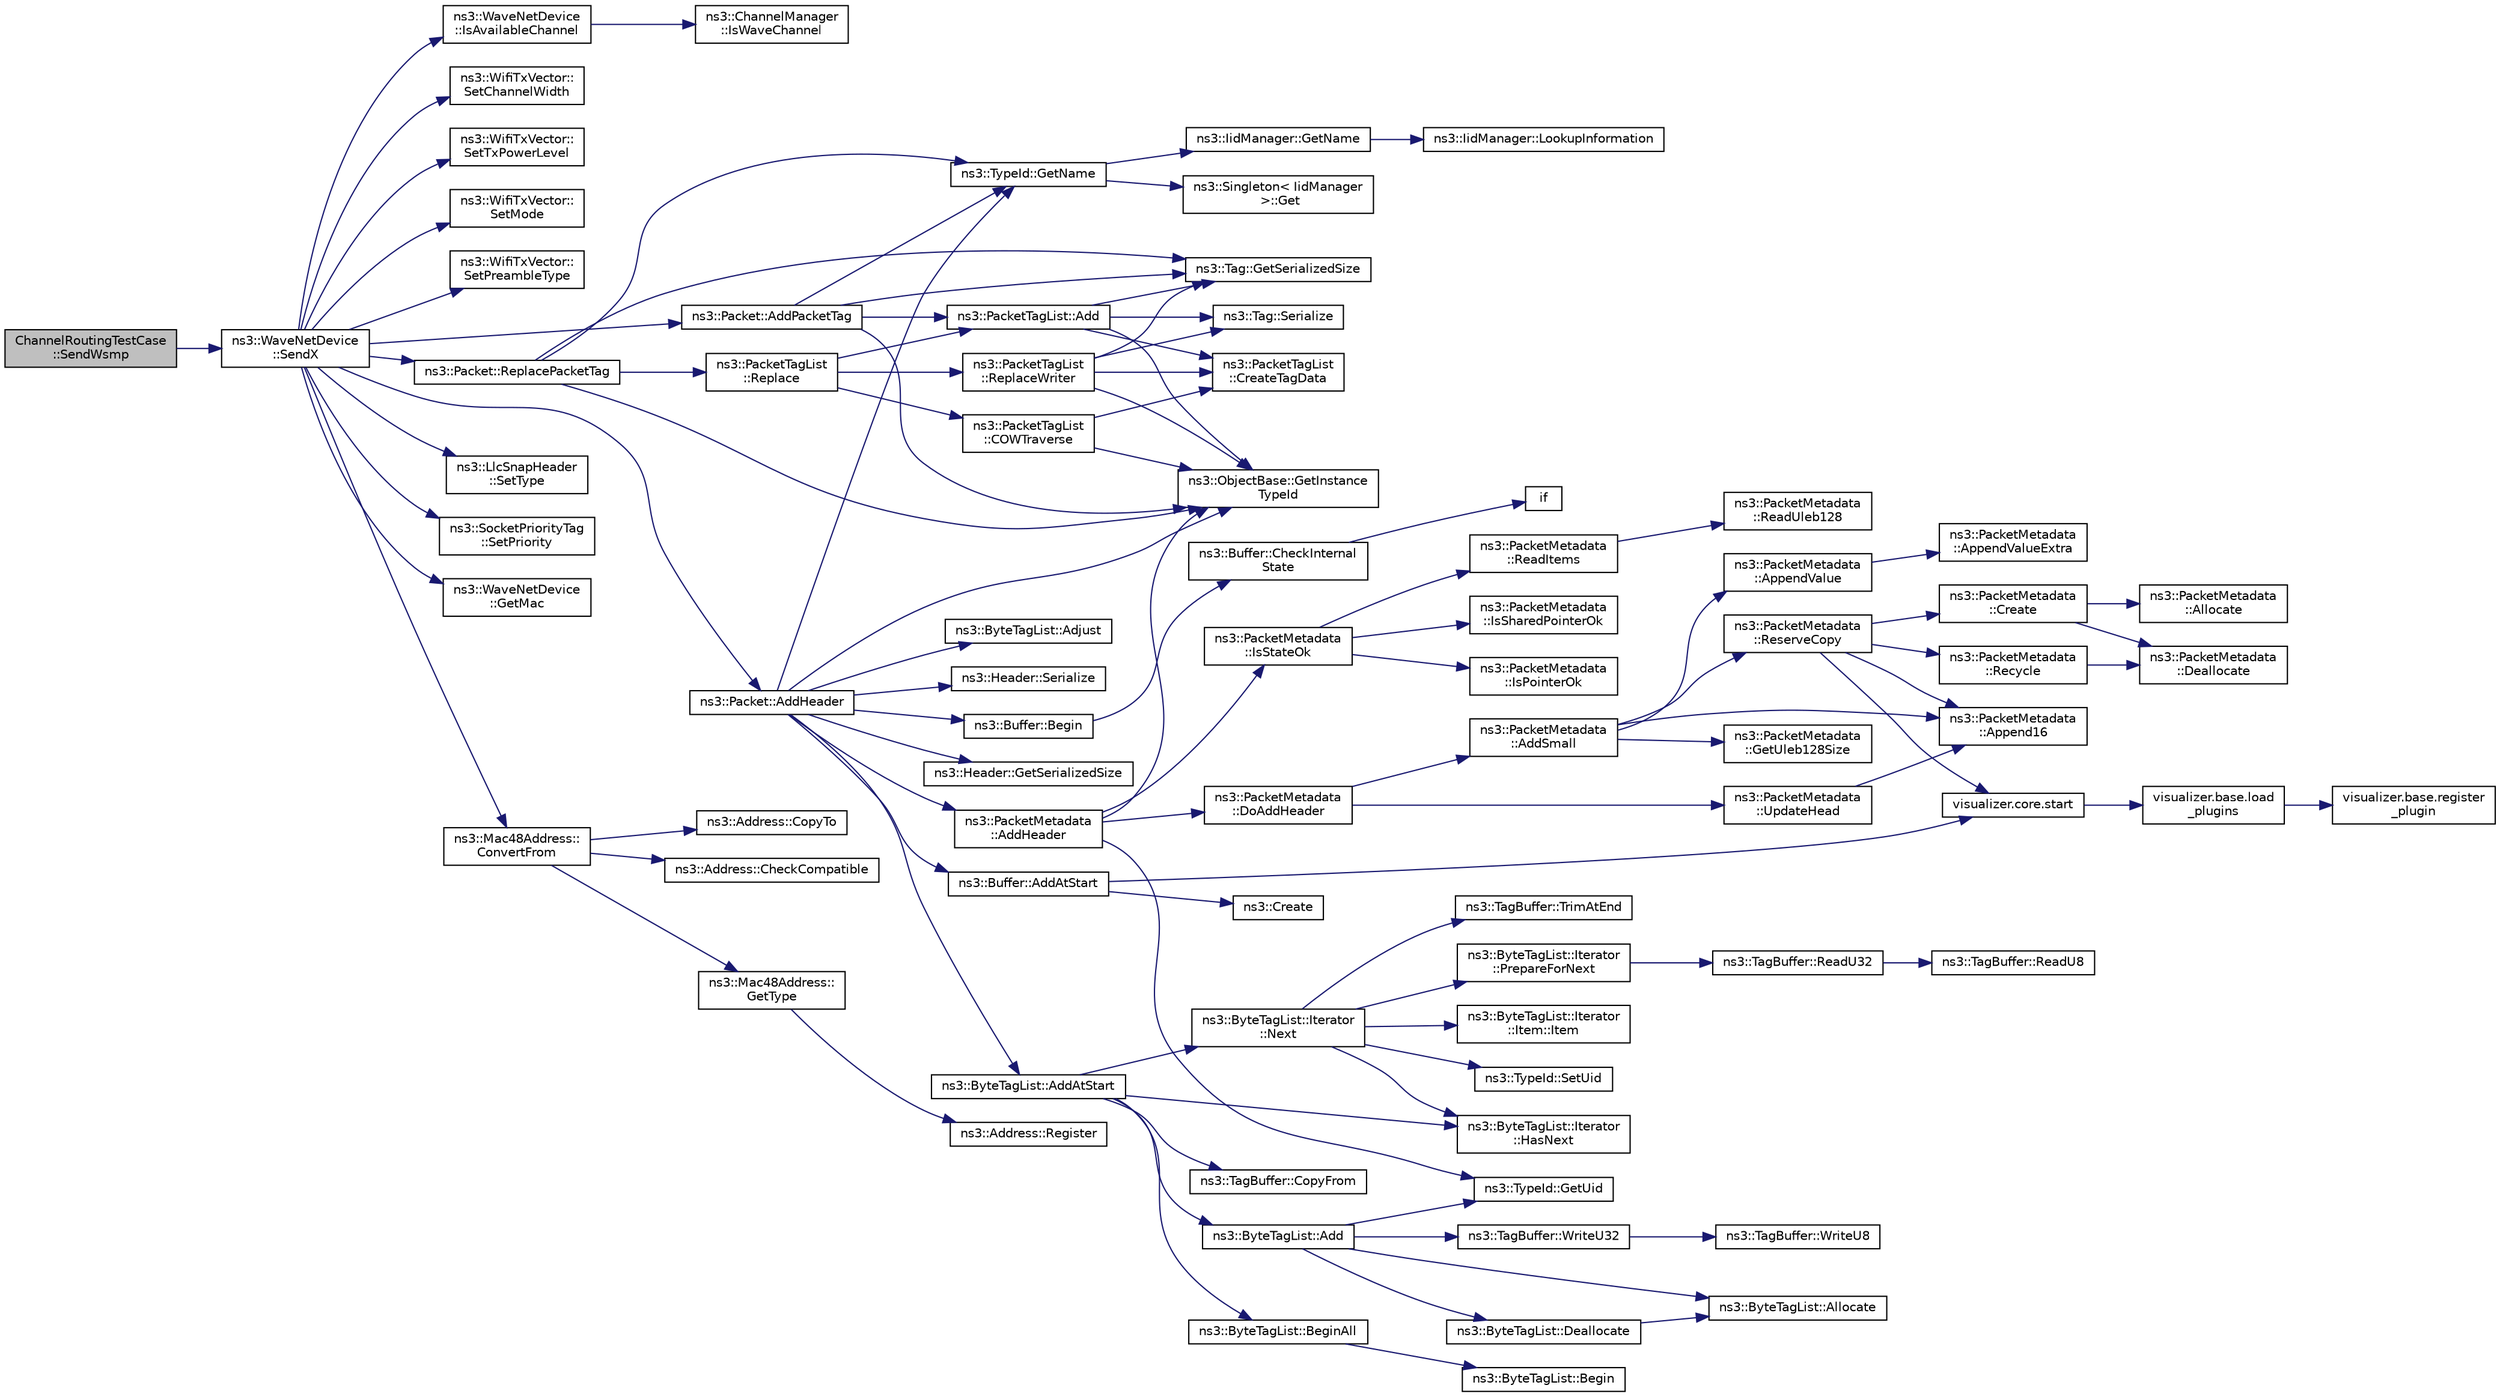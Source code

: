 digraph "ChannelRoutingTestCase::SendWsmp"
{
  edge [fontname="Helvetica",fontsize="10",labelfontname="Helvetica",labelfontsize="10"];
  node [fontname="Helvetica",fontsize="10",shape=record];
  rankdir="LR";
  Node1 [label="ChannelRoutingTestCase\l::SendWsmp",height=0.2,width=0.4,color="black", fillcolor="grey75", style="filled", fontcolor="black"];
  Node1 -> Node2 [color="midnightblue",fontsize="10",style="solid"];
  Node2 [label="ns3::WaveNetDevice\l::SendX",height=0.2,width=0.4,color="black", fillcolor="white", style="filled",URL="$d4/d1c/classns3_1_1WaveNetDevice.html#a99ec2b781006c6011a9667e064843b38"];
  Node2 -> Node3 [color="midnightblue",fontsize="10",style="solid"];
  Node3 [label="ns3::WaveNetDevice\l::IsAvailableChannel",height=0.2,width=0.4,color="black", fillcolor="white", style="filled",URL="$d4/d1c/classns3_1_1WaveNetDevice.html#a56b63f50ec806a4a50397aa8ac4d6231"];
  Node3 -> Node4 [color="midnightblue",fontsize="10",style="solid"];
  Node4 [label="ns3::ChannelManager\l::IsWaveChannel",height=0.2,width=0.4,color="black", fillcolor="white", style="filled",URL="$df/d17/classns3_1_1ChannelManager.html#ae06978b638275c7a37ba6505e2104f92"];
  Node2 -> Node5 [color="midnightblue",fontsize="10",style="solid"];
  Node5 [label="ns3::WifiTxVector::\lSetChannelWidth",height=0.2,width=0.4,color="black", fillcolor="white", style="filled",URL="$d0/d58/classns3_1_1WifiTxVector.html#a0af265bb9df36ba4012847160a23741d"];
  Node2 -> Node6 [color="midnightblue",fontsize="10",style="solid"];
  Node6 [label="ns3::WifiTxVector::\lSetTxPowerLevel",height=0.2,width=0.4,color="black", fillcolor="white", style="filled",URL="$d0/d58/classns3_1_1WifiTxVector.html#a25743cd89a5cb95ec22a9e584fa044f3"];
  Node2 -> Node7 [color="midnightblue",fontsize="10",style="solid"];
  Node7 [label="ns3::WifiTxVector::\lSetMode",height=0.2,width=0.4,color="black", fillcolor="white", style="filled",URL="$d0/d58/classns3_1_1WifiTxVector.html#af39f17fec348c22f8c963bcb6bb5fc53"];
  Node2 -> Node8 [color="midnightblue",fontsize="10",style="solid"];
  Node8 [label="ns3::WifiTxVector::\lSetPreambleType",height=0.2,width=0.4,color="black", fillcolor="white", style="filled",URL="$d0/d58/classns3_1_1WifiTxVector.html#afa5117513e1a7bfa717c3d7556192525"];
  Node2 -> Node9 [color="midnightblue",fontsize="10",style="solid"];
  Node9 [label="ns3::Packet::AddPacketTag",height=0.2,width=0.4,color="black", fillcolor="white", style="filled",URL="$dd/d7a/classns3_1_1Packet.html#a7400b8655852f5271c5957250d0141af",tooltip="Add a packet tag. "];
  Node9 -> Node10 [color="midnightblue",fontsize="10",style="solid"];
  Node10 [label="ns3::ObjectBase::GetInstance\lTypeId",height=0.2,width=0.4,color="black", fillcolor="white", style="filled",URL="$d2/dac/classns3_1_1ObjectBase.html#abe5b43a6f5b99a92a4c3122db31f06fb"];
  Node9 -> Node11 [color="midnightblue",fontsize="10",style="solid"];
  Node11 [label="ns3::TypeId::GetName",height=0.2,width=0.4,color="black", fillcolor="white", style="filled",URL="$d6/d11/classns3_1_1TypeId.html#aa3c41c79ae428b3cb396a9c6bb3ef314"];
  Node11 -> Node12 [color="midnightblue",fontsize="10",style="solid"];
  Node12 [label="ns3::Singleton\< IidManager\l \>::Get",height=0.2,width=0.4,color="black", fillcolor="white", style="filled",URL="$d8/d77/classns3_1_1Singleton.html#a80a2cd3c25a27ea72add7a9f7a141ffa"];
  Node11 -> Node13 [color="midnightblue",fontsize="10",style="solid"];
  Node13 [label="ns3::IidManager::GetName",height=0.2,width=0.4,color="black", fillcolor="white", style="filled",URL="$d4/d1c/classns3_1_1IidManager.html#a5d68d0f0f44594dcdec239dbdb5bf53c"];
  Node13 -> Node14 [color="midnightblue",fontsize="10",style="solid"];
  Node14 [label="ns3::IidManager::LookupInformation",height=0.2,width=0.4,color="black", fillcolor="white", style="filled",URL="$d4/d1c/classns3_1_1IidManager.html#a6b1f4ba2815dba27a377e8a8db2384cf"];
  Node9 -> Node15 [color="midnightblue",fontsize="10",style="solid"];
  Node15 [label="ns3::Tag::GetSerializedSize",height=0.2,width=0.4,color="black", fillcolor="white", style="filled",URL="$d0/d79/classns3_1_1Tag.html#a01c8efdea943fd8cce2ef5d4d67eefa6"];
  Node9 -> Node16 [color="midnightblue",fontsize="10",style="solid"];
  Node16 [label="ns3::PacketTagList::Add",height=0.2,width=0.4,color="black", fillcolor="white", style="filled",URL="$dd/d19/classns3_1_1PacketTagList.html#a37f008b6f336f3ac6232d558b93e8a6e"];
  Node16 -> Node10 [color="midnightblue",fontsize="10",style="solid"];
  Node16 -> Node17 [color="midnightblue",fontsize="10",style="solid"];
  Node17 [label="ns3::PacketTagList\l::CreateTagData",height=0.2,width=0.4,color="black", fillcolor="white", style="filled",URL="$dd/d19/classns3_1_1PacketTagList.html#abfab9cfb3a21336e2f7962cc51fcff94"];
  Node16 -> Node15 [color="midnightblue",fontsize="10",style="solid"];
  Node16 -> Node18 [color="midnightblue",fontsize="10",style="solid"];
  Node18 [label="ns3::Tag::Serialize",height=0.2,width=0.4,color="black", fillcolor="white", style="filled",URL="$d0/d79/classns3_1_1Tag.html#ac9aa7c4f923da5d2c82de94690101dc3"];
  Node2 -> Node19 [color="midnightblue",fontsize="10",style="solid"];
  Node19 [label="ns3::LlcSnapHeader\l::SetType",height=0.2,width=0.4,color="black", fillcolor="white", style="filled",URL="$de/d5e/classns3_1_1LlcSnapHeader.html#ad11362908897df050361a0c70ce454fc",tooltip="Set the Ethertype. "];
  Node2 -> Node20 [color="midnightblue",fontsize="10",style="solid"];
  Node20 [label="ns3::Packet::AddHeader",height=0.2,width=0.4,color="black", fillcolor="white", style="filled",URL="$dd/d7a/classns3_1_1Packet.html#a465108c595a0bc592095cbcab1832ed8",tooltip="Add header to this packet. "];
  Node20 -> Node21 [color="midnightblue",fontsize="10",style="solid"];
  Node21 [label="ns3::Header::GetSerializedSize",height=0.2,width=0.4,color="black", fillcolor="white", style="filled",URL="$d6/dae/classns3_1_1Header.html#a6ef0497eabc1b1fb0ad42738eb73f934"];
  Node20 -> Node10 [color="midnightblue",fontsize="10",style="solid"];
  Node20 -> Node11 [color="midnightblue",fontsize="10",style="solid"];
  Node20 -> Node22 [color="midnightblue",fontsize="10",style="solid"];
  Node22 [label="ns3::Buffer::AddAtStart",height=0.2,width=0.4,color="black", fillcolor="white", style="filled",URL="$da/d85/classns3_1_1Buffer.html#a8abd8164c3671d3dadc98fc66fade7b1"];
  Node22 -> Node23 [color="midnightblue",fontsize="10",style="solid"];
  Node23 [label="visualizer.core.start",height=0.2,width=0.4,color="black", fillcolor="white", style="filled",URL="$df/d6c/namespacevisualizer_1_1core.html#a2a35e5d8a34af358b508dac8635754e0"];
  Node23 -> Node24 [color="midnightblue",fontsize="10",style="solid"];
  Node24 [label="visualizer.base.load\l_plugins",height=0.2,width=0.4,color="black", fillcolor="white", style="filled",URL="$d4/d39/namespacevisualizer_1_1base.html#ad171497a5ff1afe0a73bedaebf35448f"];
  Node24 -> Node25 [color="midnightblue",fontsize="10",style="solid"];
  Node25 [label="visualizer.base.register\l_plugin",height=0.2,width=0.4,color="black", fillcolor="white", style="filled",URL="$d4/d39/namespacevisualizer_1_1base.html#a6b0ffcff1e17ec4027496f50177e5b9e"];
  Node22 -> Node26 [color="midnightblue",fontsize="10",style="solid"];
  Node26 [label="ns3::Create",height=0.2,width=0.4,color="black", fillcolor="white", style="filled",URL="$d2/df2/group__ptr.html#ga0406dd2d929ceac05ce39d4579fa3e4b"];
  Node20 -> Node27 [color="midnightblue",fontsize="10",style="solid"];
  Node27 [label="ns3::ByteTagList::Adjust",height=0.2,width=0.4,color="black", fillcolor="white", style="filled",URL="$dd/d64/classns3_1_1ByteTagList.html#a1fec06d7e6daaf8039cf2a148e4090f2"];
  Node20 -> Node28 [color="midnightblue",fontsize="10",style="solid"];
  Node28 [label="ns3::ByteTagList::AddAtStart",height=0.2,width=0.4,color="black", fillcolor="white", style="filled",URL="$dd/d64/classns3_1_1ByteTagList.html#acb4563fbe4299c55af41ba7a166b71d5"];
  Node28 -> Node29 [color="midnightblue",fontsize="10",style="solid"];
  Node29 [label="ns3::ByteTagList::BeginAll",height=0.2,width=0.4,color="black", fillcolor="white", style="filled",URL="$dd/d64/classns3_1_1ByteTagList.html#ac4f33846ef6a84a64ede38b2de1564ba",tooltip="Returns an iterator pointing to the very first tag in this list. "];
  Node29 -> Node30 [color="midnightblue",fontsize="10",style="solid"];
  Node30 [label="ns3::ByteTagList::Begin",height=0.2,width=0.4,color="black", fillcolor="white", style="filled",URL="$dd/d64/classns3_1_1ByteTagList.html#acee7b77907ef44826712a630443493e7"];
  Node28 -> Node31 [color="midnightblue",fontsize="10",style="solid"];
  Node31 [label="ns3::ByteTagList::Iterator\l::HasNext",height=0.2,width=0.4,color="black", fillcolor="white", style="filled",URL="$de/dc7/classns3_1_1ByteTagList_1_1Iterator.html#aa1c5eb37f289d0eef8dfaf687498eaec",tooltip="Used to determine if the iterator is at the end of the byteTagList. "];
  Node28 -> Node32 [color="midnightblue",fontsize="10",style="solid"];
  Node32 [label="ns3::ByteTagList::Iterator\l::Next",height=0.2,width=0.4,color="black", fillcolor="white", style="filled",URL="$de/dc7/classns3_1_1ByteTagList_1_1Iterator.html#af521864d800baab1d9c5262f59ce4433",tooltip="Returns the next Item from the ByteTagList. "];
  Node32 -> Node31 [color="midnightblue",fontsize="10",style="solid"];
  Node32 -> Node33 [color="midnightblue",fontsize="10",style="solid"];
  Node33 [label="ns3::ByteTagList::Iterator\l::Item::Item",height=0.2,width=0.4,color="black", fillcolor="white", style="filled",URL="$d5/da6/structns3_1_1ByteTagList_1_1Iterator_1_1Item.html#acbefc31279faa7437e5ee3c88a16d925",tooltip="constructs an item with the given TagBuffer "];
  Node32 -> Node34 [color="midnightblue",fontsize="10",style="solid"];
  Node34 [label="ns3::TypeId::SetUid",height=0.2,width=0.4,color="black", fillcolor="white", style="filled",URL="$d6/d11/classns3_1_1TypeId.html#a85ebe2aebd1cbf13dea9d731e3081481"];
  Node32 -> Node35 [color="midnightblue",fontsize="10",style="solid"];
  Node35 [label="ns3::TagBuffer::TrimAtEnd",height=0.2,width=0.4,color="black", fillcolor="white", style="filled",URL="$d6/ded/classns3_1_1TagBuffer.html#a163314c17e95305cecd202eb0496affa",tooltip="Trim some space from the end. "];
  Node32 -> Node36 [color="midnightblue",fontsize="10",style="solid"];
  Node36 [label="ns3::ByteTagList::Iterator\l::PrepareForNext",height=0.2,width=0.4,color="black", fillcolor="white", style="filled",URL="$de/dc7/classns3_1_1ByteTagList_1_1Iterator.html#afeebeb2923b6d7d908b0868d9e4750e5",tooltip="Prepare the iterator for the next tag. "];
  Node36 -> Node37 [color="midnightblue",fontsize="10",style="solid"];
  Node37 [label="ns3::TagBuffer::ReadU32",height=0.2,width=0.4,color="black", fillcolor="white", style="filled",URL="$d6/ded/classns3_1_1TagBuffer.html#a6b1c1414efc7cf8ea6a3f682c3e27663"];
  Node37 -> Node38 [color="midnightblue",fontsize="10",style="solid"];
  Node38 [label="ns3::TagBuffer::ReadU8",height=0.2,width=0.4,color="black", fillcolor="white", style="filled",URL="$d6/ded/classns3_1_1TagBuffer.html#af424ec7219aed6d9d31d414bf89ae5bd"];
  Node28 -> Node39 [color="midnightblue",fontsize="10",style="solid"];
  Node39 [label="ns3::ByteTagList::Add",height=0.2,width=0.4,color="black", fillcolor="white", style="filled",URL="$dd/d64/classns3_1_1ByteTagList.html#ac970192e923afc561a304d17af4b8a52"];
  Node39 -> Node40 [color="midnightblue",fontsize="10",style="solid"];
  Node40 [label="ns3::ByteTagList::Allocate",height=0.2,width=0.4,color="black", fillcolor="white", style="filled",URL="$dd/d64/classns3_1_1ByteTagList.html#a6a23e438aeb894ea188a0ada84437073",tooltip="Allocate the memory for the ByteTagListData. "];
  Node39 -> Node41 [color="midnightblue",fontsize="10",style="solid"];
  Node41 [label="ns3::ByteTagList::Deallocate",height=0.2,width=0.4,color="black", fillcolor="white", style="filled",URL="$dd/d64/classns3_1_1ByteTagList.html#aebe6943177a3ce90f7fa16188e67f650",tooltip="Deallocates a ByteTagListData. "];
  Node41 -> Node40 [color="midnightblue",fontsize="10",style="solid"];
  Node39 -> Node42 [color="midnightblue",fontsize="10",style="solid"];
  Node42 [label="ns3::TagBuffer::WriteU32",height=0.2,width=0.4,color="black", fillcolor="white", style="filled",URL="$d6/ded/classns3_1_1TagBuffer.html#abbb5049f106100a61e38db498132121d"];
  Node42 -> Node43 [color="midnightblue",fontsize="10",style="solid"];
  Node43 [label="ns3::TagBuffer::WriteU8",height=0.2,width=0.4,color="black", fillcolor="white", style="filled",URL="$d6/ded/classns3_1_1TagBuffer.html#a75098eafbb40382166603f99d1149c0b"];
  Node39 -> Node44 [color="midnightblue",fontsize="10",style="solid"];
  Node44 [label="ns3::TypeId::GetUid",height=0.2,width=0.4,color="black", fillcolor="white", style="filled",URL="$d6/d11/classns3_1_1TypeId.html#acd3e41de6340d06299f4fd63e2ed8da0"];
  Node28 -> Node45 [color="midnightblue",fontsize="10",style="solid"];
  Node45 [label="ns3::TagBuffer::CopyFrom",height=0.2,width=0.4,color="black", fillcolor="white", style="filled",URL="$d6/ded/classns3_1_1TagBuffer.html#afe07a9e117449ff5b5d5857291671349",tooltip="Copy the nternal structure of another TagBuffer. "];
  Node20 -> Node46 [color="midnightblue",fontsize="10",style="solid"];
  Node46 [label="ns3::Header::Serialize",height=0.2,width=0.4,color="black", fillcolor="white", style="filled",URL="$d6/dae/classns3_1_1Header.html#afb61f1aac69ff8349a6bfe521fab5404"];
  Node20 -> Node47 [color="midnightblue",fontsize="10",style="solid"];
  Node47 [label="ns3::Buffer::Begin",height=0.2,width=0.4,color="black", fillcolor="white", style="filled",URL="$da/d85/classns3_1_1Buffer.html#a893d4bf50df13e730b6cd0fda91b967f"];
  Node47 -> Node48 [color="midnightblue",fontsize="10",style="solid"];
  Node48 [label="ns3::Buffer::CheckInternal\lState",height=0.2,width=0.4,color="black", fillcolor="white", style="filled",URL="$da/d85/classns3_1_1Buffer.html#a6202ce7f1ecc1fc7a14cc13017375d14",tooltip="Checks the internal buffer structures consistency. "];
  Node48 -> Node49 [color="midnightblue",fontsize="10",style="solid"];
  Node49 [label="if",height=0.2,width=0.4,color="black", fillcolor="white", style="filled",URL="$d8/d0e/loss__ITU1238_8m.html#a419d895abe1313c35fa353c93802647e"];
  Node20 -> Node50 [color="midnightblue",fontsize="10",style="solid"];
  Node50 [label="ns3::PacketMetadata\l::AddHeader",height=0.2,width=0.4,color="black", fillcolor="white", style="filled",URL="$d1/db1/classns3_1_1PacketMetadata.html#abdce736c4c5f647242f0808c0d2f9249",tooltip="Add an header. "];
  Node50 -> Node51 [color="midnightblue",fontsize="10",style="solid"];
  Node51 [label="ns3::PacketMetadata\l::IsStateOk",height=0.2,width=0.4,color="black", fillcolor="white", style="filled",URL="$d1/db1/classns3_1_1PacketMetadata.html#a208d3163e28704438cdd4d30318e489c",tooltip="Check if the metadata state is ok. "];
  Node51 -> Node52 [color="midnightblue",fontsize="10",style="solid"];
  Node52 [label="ns3::PacketMetadata\l::IsPointerOk",height=0.2,width=0.4,color="black", fillcolor="white", style="filled",URL="$d1/db1/classns3_1_1PacketMetadata.html#acf15fba7d020ebd77591619b5ad273c5",tooltip="Check if the position is valid. "];
  Node51 -> Node53 [color="midnightblue",fontsize="10",style="solid"];
  Node53 [label="ns3::PacketMetadata\l::ReadItems",height=0.2,width=0.4,color="black", fillcolor="white", style="filled",URL="$d1/db1/classns3_1_1PacketMetadata.html#a3719ad2c32313a9a1c74462322e8b517",tooltip="Read items. "];
  Node53 -> Node54 [color="midnightblue",fontsize="10",style="solid"];
  Node54 [label="ns3::PacketMetadata\l::ReadUleb128",height=0.2,width=0.4,color="black", fillcolor="white", style="filled",URL="$d1/db1/classns3_1_1PacketMetadata.html#a7ae75db766a843dbee8960ae8cbf23ee",tooltip="Read a ULEB128 (Unsigned Little Endian Base 128) coded number. "];
  Node51 -> Node55 [color="midnightblue",fontsize="10",style="solid"];
  Node55 [label="ns3::PacketMetadata\l::IsSharedPointerOk",height=0.2,width=0.4,color="black", fillcolor="white", style="filled",URL="$d1/db1/classns3_1_1PacketMetadata.html#ae62c5bb3dce611a0f8c5e9ba3ba8e26e",tooltip="Check if the position is valid. "];
  Node50 -> Node10 [color="midnightblue",fontsize="10",style="solid"];
  Node50 -> Node44 [color="midnightblue",fontsize="10",style="solid"];
  Node50 -> Node56 [color="midnightblue",fontsize="10",style="solid"];
  Node56 [label="ns3::PacketMetadata\l::DoAddHeader",height=0.2,width=0.4,color="black", fillcolor="white", style="filled",URL="$d1/db1/classns3_1_1PacketMetadata.html#ae5ad09674e28733405c49b2655c51a5a",tooltip="Add an header. "];
  Node56 -> Node57 [color="midnightblue",fontsize="10",style="solid"];
  Node57 [label="ns3::PacketMetadata\l::AddSmall",height=0.2,width=0.4,color="black", fillcolor="white", style="filled",URL="$d1/db1/classns3_1_1PacketMetadata.html#a9d74d684e6a7448a6790220c6c8e99f2",tooltip="Add a SmallItem. "];
  Node57 -> Node58 [color="midnightblue",fontsize="10",style="solid"];
  Node58 [label="ns3::PacketMetadata\l::GetUleb128Size",height=0.2,width=0.4,color="black", fillcolor="white", style="filled",URL="$d1/db1/classns3_1_1PacketMetadata.html#a4ea634655d1780a2b4dd9a3ac54c3501",tooltip="Get the ULEB128 (Unsigned Little Endian Base 128) size. "];
  Node57 -> Node59 [color="midnightblue",fontsize="10",style="solid"];
  Node59 [label="ns3::PacketMetadata\l::ReserveCopy",height=0.2,width=0.4,color="black", fillcolor="white", style="filled",URL="$d1/db1/classns3_1_1PacketMetadata.html#a18a4039a86f4c212742f6359849ddfd6",tooltip="Reserve space and make a metadata copy. "];
  Node59 -> Node60 [color="midnightblue",fontsize="10",style="solid"];
  Node60 [label="ns3::PacketMetadata\l::Create",height=0.2,width=0.4,color="black", fillcolor="white", style="filled",URL="$d1/db1/classns3_1_1PacketMetadata.html#a94be0cf01bdfdf5dda7ae0afc475dc2a",tooltip="Create a buffer data storage. "];
  Node60 -> Node61 [color="midnightblue",fontsize="10",style="solid"];
  Node61 [label="ns3::PacketMetadata\l::Deallocate",height=0.2,width=0.4,color="black", fillcolor="white", style="filled",URL="$d1/db1/classns3_1_1PacketMetadata.html#a5284ea0e3b7e0e272ca521cb976431b7",tooltip="Deallocate the buffer memory. "];
  Node60 -> Node62 [color="midnightblue",fontsize="10",style="solid"];
  Node62 [label="ns3::PacketMetadata\l::Allocate",height=0.2,width=0.4,color="black", fillcolor="white", style="filled",URL="$d1/db1/classns3_1_1PacketMetadata.html#a5cb8aff27ae7a4b60c0bc1a743e1cc8a",tooltip="Allocate a buffer data storage. "];
  Node59 -> Node63 [color="midnightblue",fontsize="10",style="solid"];
  Node63 [label="ns3::PacketMetadata\l::Recycle",height=0.2,width=0.4,color="black", fillcolor="white", style="filled",URL="$d1/db1/classns3_1_1PacketMetadata.html#ae4bff0e3145f955d12e75531b0be6b7f",tooltip="Recycle the buffer memory. "];
  Node63 -> Node61 [color="midnightblue",fontsize="10",style="solid"];
  Node59 -> Node23 [color="midnightblue",fontsize="10",style="solid"];
  Node59 -> Node64 [color="midnightblue",fontsize="10",style="solid"];
  Node64 [label="ns3::PacketMetadata\l::Append16",height=0.2,width=0.4,color="black", fillcolor="white", style="filled",URL="$d1/db1/classns3_1_1PacketMetadata.html#ab80adc9c544b0f087715acf15e255707",tooltip="Append a 16-bit value to the buffer. "];
  Node57 -> Node64 [color="midnightblue",fontsize="10",style="solid"];
  Node57 -> Node65 [color="midnightblue",fontsize="10",style="solid"];
  Node65 [label="ns3::PacketMetadata\l::AppendValue",height=0.2,width=0.4,color="black", fillcolor="white", style="filled",URL="$d1/db1/classns3_1_1PacketMetadata.html#a48151488856a00fc7325c3e761b19b97",tooltip="Append a value to the buffer. "];
  Node65 -> Node66 [color="midnightblue",fontsize="10",style="solid"];
  Node66 [label="ns3::PacketMetadata\l::AppendValueExtra",height=0.2,width=0.4,color="black", fillcolor="white", style="filled",URL="$d1/db1/classns3_1_1PacketMetadata.html#a1cac4e4c0f975898b39dc0a8cd7fd4d0",tooltip="Append a value to the buffer - extra. "];
  Node56 -> Node67 [color="midnightblue",fontsize="10",style="solid"];
  Node67 [label="ns3::PacketMetadata\l::UpdateHead",height=0.2,width=0.4,color="black", fillcolor="white", style="filled",URL="$d1/db1/classns3_1_1PacketMetadata.html#a3baa0c324423e6fd600b31858aa4ade9",tooltip="Update the head. "];
  Node67 -> Node64 [color="midnightblue",fontsize="10",style="solid"];
  Node2 -> Node68 [color="midnightblue",fontsize="10",style="solid"];
  Node68 [label="ns3::SocketPriorityTag\l::SetPriority",height=0.2,width=0.4,color="black", fillcolor="white", style="filled",URL="$da/d3d/classns3_1_1SocketPriorityTag.html#aca4be6f3e7c133189a76171488be5cf4",tooltip="Set the tag&#39;s priority. "];
  Node2 -> Node69 [color="midnightblue",fontsize="10",style="solid"];
  Node69 [label="ns3::Packet::ReplacePacketTag",height=0.2,width=0.4,color="black", fillcolor="white", style="filled",URL="$dd/d7a/classns3_1_1Packet.html#afb014ae9f4adddbfc51c64b085bfd405",tooltip="Replace the value of a packet tag. "];
  Node69 -> Node10 [color="midnightblue",fontsize="10",style="solid"];
  Node69 -> Node11 [color="midnightblue",fontsize="10",style="solid"];
  Node69 -> Node15 [color="midnightblue",fontsize="10",style="solid"];
  Node69 -> Node70 [color="midnightblue",fontsize="10",style="solid"];
  Node70 [label="ns3::PacketTagList\l::Replace",height=0.2,width=0.4,color="black", fillcolor="white", style="filled",URL="$dd/d19/classns3_1_1PacketTagList.html#a6a6bc266832b2cead6cf42e3daee1041"];
  Node70 -> Node71 [color="midnightblue",fontsize="10",style="solid"];
  Node71 [label="ns3::PacketTagList\l::COWTraverse",height=0.2,width=0.4,color="black", fillcolor="white", style="filled",URL="$dd/d19/classns3_1_1PacketTagList.html#a7d98f0fe590d22f8224d718af0ac9713"];
  Node71 -> Node10 [color="midnightblue",fontsize="10",style="solid"];
  Node71 -> Node17 [color="midnightblue",fontsize="10",style="solid"];
  Node70 -> Node72 [color="midnightblue",fontsize="10",style="solid"];
  Node72 [label="ns3::PacketTagList\l::ReplaceWriter",height=0.2,width=0.4,color="black", fillcolor="white", style="filled",URL="$dd/d19/classns3_1_1PacketTagList.html#a21cfeb795e3ef3a688d6114272d41c53"];
  Node72 -> Node18 [color="midnightblue",fontsize="10",style="solid"];
  Node72 -> Node17 [color="midnightblue",fontsize="10",style="solid"];
  Node72 -> Node15 [color="midnightblue",fontsize="10",style="solid"];
  Node72 -> Node10 [color="midnightblue",fontsize="10",style="solid"];
  Node70 -> Node16 [color="midnightblue",fontsize="10",style="solid"];
  Node2 -> Node73 [color="midnightblue",fontsize="10",style="solid"];
  Node73 [label="ns3::WaveNetDevice\l::GetMac",height=0.2,width=0.4,color="black", fillcolor="white", style="filled",URL="$d4/d1c/classns3_1_1WaveNetDevice.html#a899f670dd8eb023f0e40f19b536724eb"];
  Node2 -> Node74 [color="midnightblue",fontsize="10",style="solid"];
  Node74 [label="ns3::Mac48Address::\lConvertFrom",height=0.2,width=0.4,color="black", fillcolor="white", style="filled",URL="$db/dee/classns3_1_1Mac48Address.html#a911ce13603a9ef837545a032b6523ae4"];
  Node74 -> Node75 [color="midnightblue",fontsize="10",style="solid"];
  Node75 [label="ns3::Address::CheckCompatible",height=0.2,width=0.4,color="black", fillcolor="white", style="filled",URL="$d2/d5f/classns3_1_1Address.html#a38688466338cf075e21fe45f7207c51f"];
  Node74 -> Node76 [color="midnightblue",fontsize="10",style="solid"];
  Node76 [label="ns3::Mac48Address::\lGetType",height=0.2,width=0.4,color="black", fillcolor="white", style="filled",URL="$db/dee/classns3_1_1Mac48Address.html#a5d365853b58b7acb2cc1cf905115891b",tooltip="Return the Type of address. "];
  Node76 -> Node77 [color="midnightblue",fontsize="10",style="solid"];
  Node77 [label="ns3::Address::Register",height=0.2,width=0.4,color="black", fillcolor="white", style="filled",URL="$d2/d5f/classns3_1_1Address.html#a75d239c79bb3c39d64a8db4f2d3d9b20"];
  Node74 -> Node78 [color="midnightblue",fontsize="10",style="solid"];
  Node78 [label="ns3::Address::CopyTo",height=0.2,width=0.4,color="black", fillcolor="white", style="filled",URL="$d2/d5f/classns3_1_1Address.html#a6d2f5089f145dc5ce1e20abc263d511d",tooltip="Copy the address bytes into a buffer. "];
}
